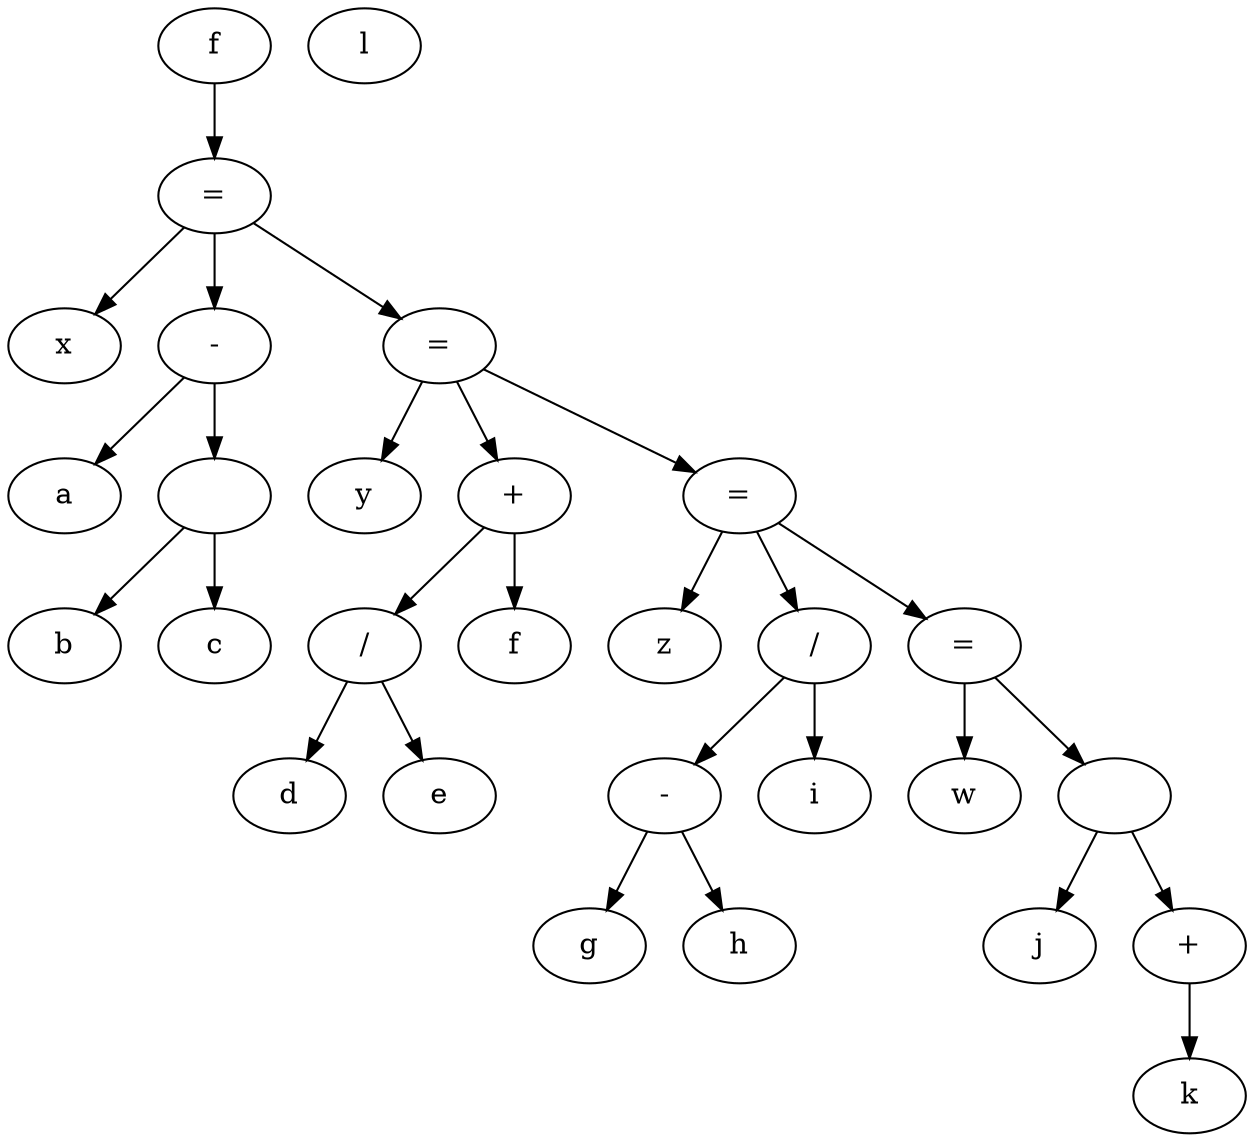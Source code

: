 # Executado assim: ./run.sh 
# https://graphviz.org/doc/info/lang.html
digraph {
  x55c596d9c390 [label="f"];
  x55c596d9c590 [label="="];
  x55c596d9c5c0 [label="x"];
  x55c596d9c560 [label="-"];
  x55c596d9c420 [label="a"];
  x55c596d9c530 [label=""];
  x55c596d9c490 [label="b"];
  x55c596d9c500 [label="c"];
  x55c596d9c7c0 [label="="];
  x55c596d9c7f0 [label="y"];
  x55c596d9c790 [label="+"];
  x55c596d9c6f0 [label="/"];
  x55c596d9c650 [label="d"];
  x55c596d9c6c0 [label="e"];
  x55c596d9c760 [label="f"];
  x55c596d9c9f0 [label="="];
  x55c596d9ca20 [label="z"];
  x55c596d9c9c0 [label="/"];
  x55c596d9c940 [label="-"];
  x55c596d9c8a0 [label="g"];
  x55c596d9c910 [label="h"];
  x55c596d9c990 [label="i"];
  x55c596d9cc40 [label="="];
  x55c596d9cc70 [label="w"];
  x55c596d9cc10 [label=""];
  x55c596d9cab0 [label="j"];
  x55c596d9cbe0 [label="+"];
  x55c596d9cb40 [label="k"];
  x55c596d9cbb0 [label="l"];
  x55c596d9c390 -> x55c596d9c590
  x55c596d9c590 -> x55c596d9c5c0
  x55c596d9c590 -> x55c596d9c560
  x55c596d9c560 -> x55c596d9c420
  x55c596d9c560 -> x55c596d9c530
  x55c596d9c530 -> x55c596d9c490
  x55c596d9c530 -> x55c596d9c500
  x55c596d9c590 -> x55c596d9c7c0
  x55c596d9c7c0 -> x55c596d9c7f0
  x55c596d9c7c0 -> x55c596d9c790
  x55c596d9c790 -> x55c596d9c6f0
  x55c596d9c6f0 -> x55c596d9c650
  x55c596d9c6f0 -> x55c596d9c6c0
  x55c596d9c790 -> x55c596d9c760
  x55c596d9c7c0 -> x55c596d9c9f0
  x55c596d9c9f0 -> x55c596d9ca20
  x55c596d9c9f0 -> x55c596d9c9c0
  x55c596d9c9c0 -> x55c596d9c940
  x55c596d9c940 -> x55c596d9c8a0
  x55c596d9c940 -> x55c596d9c910
  x55c596d9c9c0 -> x55c596d9c990
  x55c596d9c9f0 -> x55c596d9cc40
  x55c596d9cc40 -> x55c596d9cc70
  x55c596d9cc40 -> x55c596d9cc10
  x55c596d9cc10 -> x55c596d9cab0
  x55c596d9cc10 -> x55c596d9cbe0
  x55c596d9cbe0 -> x55c596d9cb40
}
